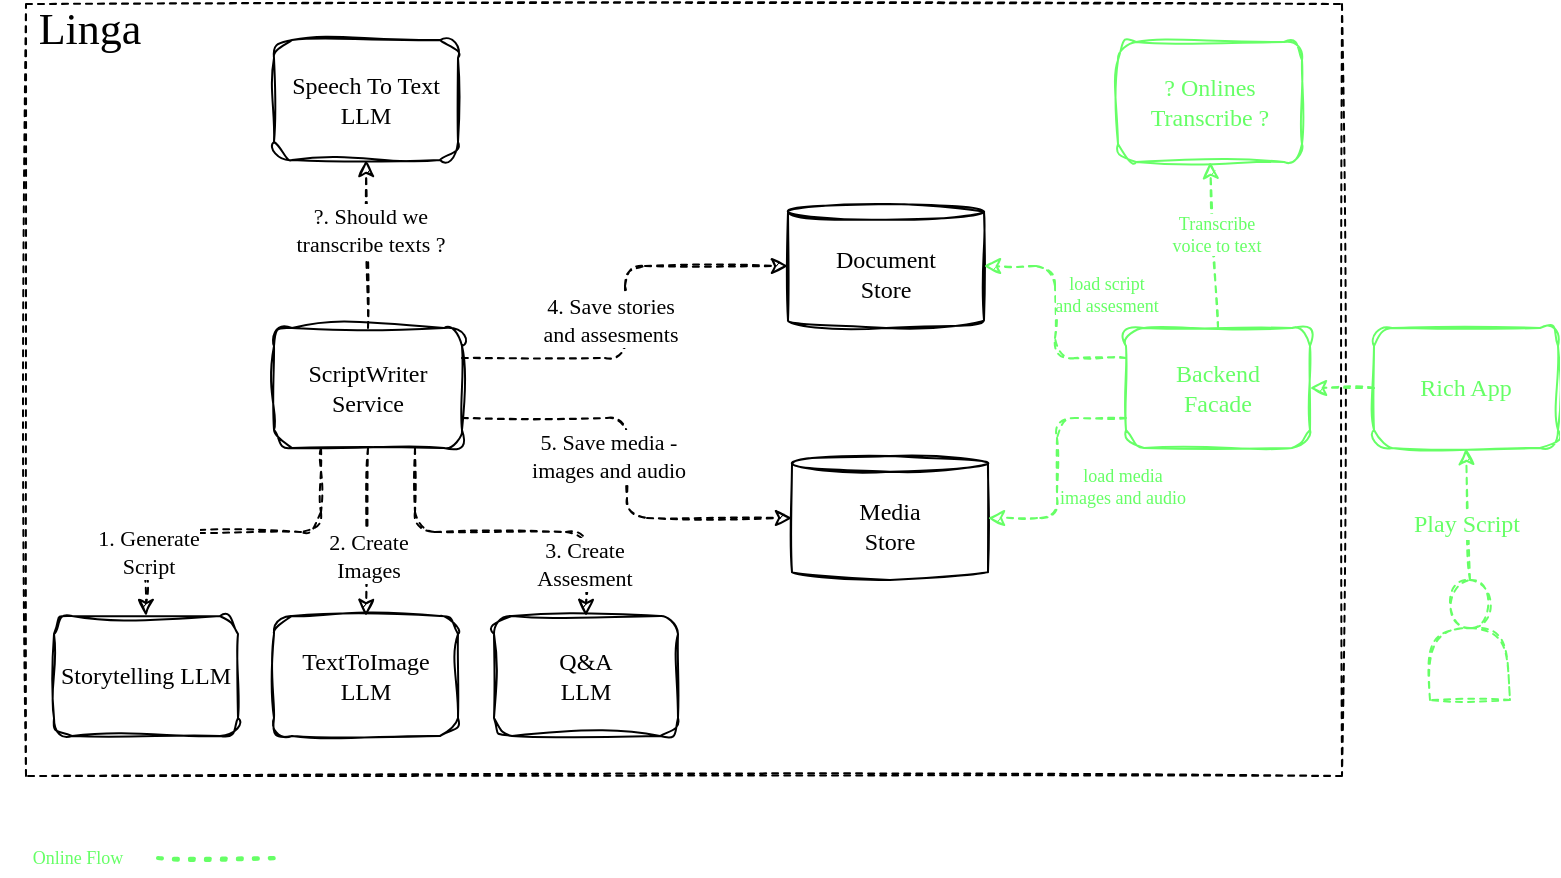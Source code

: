 <mxfile>
    <diagram id="8UqbCgdwGdvPNjnhkF_A" name="Page-1">
        <mxGraphModel dx="617" dy="249" grid="1" gridSize="2" guides="1" tooltips="1" connect="1" arrows="1" fold="1" page="1" pageScale="1" pageWidth="850" pageHeight="1100" math="0" shadow="0">
            <root>
                <mxCell id="0"/>
                <mxCell id="1" parent="0"/>
                <mxCell id="41" value="" style="rounded=0;whiteSpace=wrap;html=1;sketch=1;fontFamily=Comic Sans MS;fillColor=none;dashed=1;" parent="1" vertex="1">
                    <mxGeometry x="16" y="14" width="658" height="386" as="geometry"/>
                </mxCell>
                <mxCell id="2" value="ScriptWriter&lt;br&gt;Service" style="rounded=1;whiteSpace=wrap;html=1;sketch=1;curveFitting=1;jiggle=2;fontFamily=Comic Sans MS;" parent="1" vertex="1">
                    <mxGeometry x="140" y="176" width="94" height="60" as="geometry"/>
                </mxCell>
                <mxCell id="3" value="Storytelling LLM" style="rounded=1;whiteSpace=wrap;html=1;sketch=1;curveFitting=1;jiggle=2;fontFamily=Comic Sans MS;" parent="1" vertex="1">
                    <mxGeometry x="30" y="320" width="92" height="60" as="geometry"/>
                </mxCell>
                <mxCell id="4" value="" style="endArrow=classic;html=1;fontFamily=Comic Sans MS;sketch=1;curveFitting=1;jiggle=2;dashed=1;edgeStyle=orthogonalEdgeStyle;exitX=0.25;exitY=1;exitDx=0;exitDy=0;strokeWidth=1;" parent="1" source="2" target="3" edge="1">
                    <mxGeometry width="50" height="50" relative="1" as="geometry">
                        <mxPoint x="133" y="484" as="sourcePoint"/>
                        <mxPoint x="183" y="434" as="targetPoint"/>
                    </mxGeometry>
                </mxCell>
                <mxCell id="6" value="1. Generate &lt;br&gt;Script" style="edgeLabel;html=1;align=center;verticalAlign=middle;resizable=0;points=[];fontFamily=Comic Sans MS;" parent="4" vertex="1" connectable="0">
                    <mxGeometry x="-0.204" y="1" relative="1" as="geometry">
                        <mxPoint x="-60" y="9" as="offset"/>
                    </mxGeometry>
                </mxCell>
                <mxCell id="7" value="TextToImage LLM" style="rounded=1;whiteSpace=wrap;html=1;sketch=1;curveFitting=1;jiggle=2;fontFamily=Comic Sans MS;" parent="1" vertex="1">
                    <mxGeometry x="140" y="320" width="92" height="60" as="geometry"/>
                </mxCell>
                <mxCell id="8" value="" style="endArrow=classic;html=1;dashed=1;sketch=1;fontFamily=Comic Sans MS;elbow=vertical;exitX=0.5;exitY=1;exitDx=0;exitDy=0;entryX=0.5;entryY=0;entryDx=0;entryDy=0;" parent="1" source="2" target="7" edge="1">
                    <mxGeometry width="50" height="50" relative="1" as="geometry">
                        <mxPoint x="145" y="500" as="sourcePoint"/>
                        <mxPoint x="195" y="450" as="targetPoint"/>
                    </mxGeometry>
                </mxCell>
                <mxCell id="9" value="2. Create &lt;br&gt;Images" style="edgeLabel;html=1;align=center;verticalAlign=middle;resizable=0;points=[];fontFamily=Comic Sans MS;" parent="8" vertex="1" connectable="0">
                    <mxGeometry x="-0.078" relative="1" as="geometry">
                        <mxPoint y="15" as="offset"/>
                    </mxGeometry>
                </mxCell>
                <mxCell id="10" value="Q&amp;amp;A &lt;br&gt;LLM" style="rounded=1;whiteSpace=wrap;html=1;sketch=1;curveFitting=1;jiggle=2;fontFamily=Comic Sans MS;" parent="1" vertex="1">
                    <mxGeometry x="250" y="320" width="92" height="60" as="geometry"/>
                </mxCell>
                <mxCell id="11" value="" style="endArrow=classic;html=1;dashed=1;sketch=1;fontFamily=Comic Sans MS;elbow=vertical;exitX=0.75;exitY=1;exitDx=0;exitDy=0;entryX=0.5;entryY=0;entryDx=0;entryDy=0;edgeStyle=orthogonalEdgeStyle;" parent="1" source="2" target="10" edge="1">
                    <mxGeometry width="50" height="50" relative="1" as="geometry">
                        <mxPoint x="131" y="490" as="sourcePoint"/>
                        <mxPoint x="181" y="440" as="targetPoint"/>
                    </mxGeometry>
                </mxCell>
                <mxCell id="12" value="3. Create &lt;br&gt;Assesment" style="edgeLabel;html=1;align=center;verticalAlign=middle;resizable=0;points=[];fontFamily=Comic Sans MS;" parent="11" vertex="1" connectable="0">
                    <mxGeometry x="0.692" y="-1" relative="1" as="geometry">
                        <mxPoint as="offset"/>
                    </mxGeometry>
                </mxCell>
                <mxCell id="14" value="Document &lt;br&gt;Store" style="shape=cylinder3;whiteSpace=wrap;html=1;boundedLbl=1;backgroundOutline=1;size=3.919;sketch=1;fontFamily=Comic Sans MS;" parent="1" vertex="1">
                    <mxGeometry x="397" y="114" width="98" height="62" as="geometry"/>
                </mxCell>
                <mxCell id="15" value="Media&lt;br&gt;Store" style="shape=cylinder3;whiteSpace=wrap;html=1;boundedLbl=1;backgroundOutline=1;size=3.919;sketch=1;fontFamily=Comic Sans MS;" parent="1" vertex="1">
                    <mxGeometry x="399" y="240" width="98" height="62" as="geometry"/>
                </mxCell>
                <mxCell id="16" value="" style="endArrow=classic;html=1;dashed=1;sketch=1;strokeWidth=1;fontFamily=Comic Sans MS;elbow=vertical;exitX=1;exitY=0.75;exitDx=0;exitDy=0;entryX=0;entryY=0.5;entryDx=0;entryDy=0;entryPerimeter=0;edgeStyle=orthogonalEdgeStyle;" parent="1" source="2" target="15" edge="1">
                    <mxGeometry width="50" height="50" relative="1" as="geometry">
                        <mxPoint x="485" y="508" as="sourcePoint"/>
                        <mxPoint x="535" y="458" as="targetPoint"/>
                    </mxGeometry>
                </mxCell>
                <mxCell id="17" value="" style="endArrow=classic;html=1;dashed=1;sketch=1;strokeWidth=1;fontFamily=Comic Sans MS;elbow=vertical;exitX=1;exitY=0.25;exitDx=0;exitDy=0;entryX=0;entryY=0.5;entryDx=0;entryDy=0;entryPerimeter=0;edgeStyle=orthogonalEdgeStyle;" parent="1" source="2" target="14" edge="1">
                    <mxGeometry width="50" height="50" relative="1" as="geometry">
                        <mxPoint x="491" y="464" as="sourcePoint"/>
                        <mxPoint x="541" y="414" as="targetPoint"/>
                    </mxGeometry>
                </mxCell>
                <mxCell id="18" value="4. Save&amp;nbsp;stories &lt;br&gt;and assesments" style="edgeLabel;html=1;align=center;verticalAlign=middle;resizable=0;points=[];fontFamily=Comic Sans MS;" parent="17" vertex="1" connectable="0">
                    <mxGeometry x="0.572" y="-3" relative="1" as="geometry">
                        <mxPoint x="-45" y="24" as="offset"/>
                    </mxGeometry>
                </mxCell>
                <mxCell id="19" value="5. Save media -&lt;br&gt;images and audio" style="edgeLabel;html=1;align=center;verticalAlign=middle;resizable=0;points=[];fontFamily=Comic Sans MS;" parent="1" vertex="1" connectable="0">
                    <mxGeometry x="307" y="240" as="geometry"/>
                </mxCell>
                <mxCell id="20" value="Speech To Text LLM" style="rounded=1;whiteSpace=wrap;html=1;sketch=1;curveFitting=1;jiggle=2;fontFamily=Comic Sans MS;" parent="1" vertex="1">
                    <mxGeometry x="140" y="32" width="92" height="60" as="geometry"/>
                </mxCell>
                <mxCell id="38" value="" style="endArrow=classic;html=1;dashed=1;sketch=1;strokeWidth=1;fontFamily=Comic Sans MS;elbow=vertical;exitX=0.5;exitY=0;exitDx=0;exitDy=0;entryX=0.5;entryY=1;entryDx=0;entryDy=0;" parent="1" source="2" target="20" edge="1">
                    <mxGeometry width="50" height="50" relative="1" as="geometry">
                        <mxPoint x="184" y="168" as="sourcePoint"/>
                        <mxPoint x="234" y="118" as="targetPoint"/>
                    </mxGeometry>
                </mxCell>
                <mxCell id="39" value="?. Should we &lt;br&gt;transcribe texts ?" style="edgeLabel;html=1;align=center;verticalAlign=middle;resizable=0;points=[];fontFamily=Comic Sans MS;" parent="38" vertex="1" connectable="0">
                    <mxGeometry x="0.172" y="-1" relative="1" as="geometry">
                        <mxPoint as="offset"/>
                    </mxGeometry>
                </mxCell>
                <mxCell id="40" value="Backend &lt;br&gt;Facade" style="rounded=1;whiteSpace=wrap;html=1;sketch=1;curveFitting=1;jiggle=2;fontFamily=Comic Sans MS;strokeColor=#66FF66;fontColor=#66FF66;" parent="1" vertex="1">
                    <mxGeometry x="566" y="176" width="92" height="60" as="geometry"/>
                </mxCell>
                <mxCell id="42" value="Linga" style="text;html=1;strokeColor=none;fillColor=none;align=center;verticalAlign=middle;whiteSpace=wrap;rounded=0;dashed=1;sketch=1;fontFamily=Comic Sans MS;fontSize=22;" parent="1" vertex="1">
                    <mxGeometry x="18" y="12" width="60" height="30" as="geometry"/>
                </mxCell>
                <mxCell id="44" value="" style="endArrow=classic;html=1;dashed=1;sketch=1;strokeWidth=1;fontFamily=Comic Sans MS;fontSize=22;elbow=vertical;exitX=0;exitY=0.25;exitDx=0;exitDy=0;entryX=1;entryY=0.5;entryDx=0;entryDy=0;entryPerimeter=0;edgeStyle=orthogonalEdgeStyle;strokeColor=#66FF66;" parent="1" source="40" target="14" edge="1">
                    <mxGeometry width="50" height="50" relative="1" as="geometry">
                        <mxPoint x="384" y="504" as="sourcePoint"/>
                        <mxPoint x="434" y="454" as="targetPoint"/>
                    </mxGeometry>
                </mxCell>
                <mxCell id="67" value="load script &lt;br&gt;and assesment" style="edgeLabel;html=1;align=center;verticalAlign=middle;resizable=0;points=[];fontSize=9;fontFamily=Comic Sans MS;fontColor=#66FF66;" parent="44" vertex="1" connectable="0">
                    <mxGeometry x="0.081" relative="1" as="geometry">
                        <mxPoint x="25" y="-5" as="offset"/>
                    </mxGeometry>
                </mxCell>
                <mxCell id="45" value="" style="endArrow=classic;html=1;dashed=1;sketch=1;strokeWidth=1;fontFamily=Comic Sans MS;fontSize=22;elbow=vertical;exitX=0;exitY=0.75;exitDx=0;exitDy=0;entryX=1;entryY=0.5;entryDx=0;entryDy=0;entryPerimeter=0;edgeStyle=orthogonalEdgeStyle;strokeColor=#66FF66;" parent="1" source="40" target="15" edge="1">
                    <mxGeometry width="50" height="50" relative="1" as="geometry">
                        <mxPoint x="444" y="500" as="sourcePoint"/>
                        <mxPoint x="494" y="450" as="targetPoint"/>
                    </mxGeometry>
                </mxCell>
                <mxCell id="46" value="Rich App" style="rounded=1;whiteSpace=wrap;html=1;sketch=1;curveFitting=1;jiggle=2;fontFamily=Comic Sans MS;strokeColor=#66FF66;fontColor=#66FF66;" parent="1" vertex="1">
                    <mxGeometry x="690" y="176" width="92" height="60" as="geometry"/>
                </mxCell>
                <mxCell id="47" value="" style="endArrow=classic;html=1;dashed=1;sketch=1;strokeWidth=1;fontFamily=Comic Sans MS;fontSize=22;elbow=vertical;exitX=0;exitY=0.5;exitDx=0;exitDy=0;entryX=1;entryY=0.5;entryDx=0;entryDy=0;strokeColor=#66FF66;" parent="1" source="46" target="40" edge="1">
                    <mxGeometry width="50" height="50" relative="1" as="geometry">
                        <mxPoint x="760" y="412" as="sourcePoint"/>
                        <mxPoint x="810" y="362" as="targetPoint"/>
                    </mxGeometry>
                </mxCell>
                <mxCell id="50" value="" style="shape=actor;whiteSpace=wrap;html=1;dashed=1;sketch=1;strokeWidth=1;fontFamily=Comic Sans MS;fontSize=22;strokeColor=#66FF66;" parent="1" vertex="1">
                    <mxGeometry x="718" y="302" width="40" height="60" as="geometry"/>
                </mxCell>
                <mxCell id="51" value="" style="endArrow=classic;html=1;dashed=1;sketch=1;strokeWidth=1;fontFamily=Comic Sans MS;fontSize=22;elbow=vertical;exitX=0.5;exitY=0;exitDx=0;exitDy=0;entryX=0.5;entryY=1;entryDx=0;entryDy=0;strokeColor=#66FF66;" parent="1" source="50" target="46" edge="1">
                    <mxGeometry width="50" height="50" relative="1" as="geometry">
                        <mxPoint x="802" y="442" as="sourcePoint"/>
                        <mxPoint x="852" y="392" as="targetPoint"/>
                    </mxGeometry>
                </mxCell>
                <mxCell id="52" value="Play Script" style="edgeLabel;html=1;align=center;verticalAlign=middle;resizable=0;points=[];fontSize=12;fontFamily=Comic Sans MS;fontColor=#66FF66;" parent="51" vertex="1" connectable="0">
                    <mxGeometry x="-0.131" y="1" relative="1" as="geometry">
                        <mxPoint as="offset"/>
                    </mxGeometry>
                </mxCell>
                <mxCell id="54" value="? Onlines Transcribe ?" style="rounded=1;whiteSpace=wrap;html=1;sketch=1;curveFitting=1;jiggle=2;fontFamily=Comic Sans MS;strokeColor=#66FF66;fontColor=#66FF66;" parent="1" vertex="1">
                    <mxGeometry x="562" y="33" width="92" height="60" as="geometry"/>
                </mxCell>
                <mxCell id="55" value="" style="endArrow=classic;html=1;dashed=1;sketch=1;strokeColor=#66FF66;strokeWidth=1;fontFamily=Comic Sans MS;fontSize=12;fontColor=#66FF66;elbow=vertical;exitX=0.5;exitY=0;exitDx=0;exitDy=0;entryX=0.5;entryY=1;entryDx=0;entryDy=0;" parent="1" source="40" target="54" edge="1">
                    <mxGeometry width="50" height="50" relative="1" as="geometry">
                        <mxPoint x="704" y="454" as="sourcePoint"/>
                        <mxPoint x="754" y="404" as="targetPoint"/>
                    </mxGeometry>
                </mxCell>
                <mxCell id="66" value="Transcribe&lt;br&gt;voice to text" style="edgeLabel;html=1;align=center;verticalAlign=middle;resizable=0;points=[];fontSize=9;fontFamily=Comic Sans MS;fontColor=#66FF66;" parent="55" vertex="1" connectable="0">
                    <mxGeometry x="0.144" y="-1" relative="1" as="geometry">
                        <mxPoint as="offset"/>
                    </mxGeometry>
                </mxCell>
                <mxCell id="61" value="Offline Flow" style="text;html=1;strokeColor=none;fillColor=none;align=center;verticalAlign=middle;whiteSpace=wrap;rounded=0;dashed=1;sketch=1;strokeWidth=0;fontFamily=Comic Sans MS;fontSize=9;fontColor=#FFFFFF;" parent="1" vertex="1">
                    <mxGeometry x="5" y="408" width="78" height="30" as="geometry"/>
                </mxCell>
                <mxCell id="62" value="Online Flow" style="text;html=1;strokeColor=none;fillColor=none;align=center;verticalAlign=middle;whiteSpace=wrap;rounded=0;dashed=1;sketch=1;strokeWidth=0;fontFamily=Comic Sans MS;fontSize=9;fontColor=#66FF66;" parent="1" vertex="1">
                    <mxGeometry x="3" y="432" width="78" height="18" as="geometry"/>
                </mxCell>
                <mxCell id="63" value="" style="endArrow=none;dashed=1;html=1;dashPattern=1 3;strokeWidth=2;sketch=1;strokeColor=#FFFFFF;fontFamily=Comic Sans MS;fontSize=12;fontColor=#FFFFFF;elbow=vertical;exitX=1;exitY=0.5;exitDx=0;exitDy=0;" parent="1" source="61" edge="1">
                    <mxGeometry width="50" height="50" relative="1" as="geometry">
                        <mxPoint x="112" y="440" as="sourcePoint"/>
                        <mxPoint x="144" y="423" as="targetPoint"/>
                    </mxGeometry>
                </mxCell>
                <mxCell id="64" value="" style="endArrow=none;dashed=1;html=1;dashPattern=1 3;strokeWidth=2;sketch=1;strokeColor=#66FF66;fontFamily=Comic Sans MS;fontSize=12;fontColor=#66FF66;elbow=vertical;" parent="1" edge="1">
                    <mxGeometry width="50" height="50" relative="1" as="geometry">
                        <mxPoint x="82" y="441" as="sourcePoint"/>
                        <mxPoint x="144" y="441" as="targetPoint"/>
                    </mxGeometry>
                </mxCell>
                <mxCell id="68" value="load media&lt;br&gt;images and audio" style="edgeLabel;html=1;align=center;verticalAlign=middle;resizable=0;points=[];fontSize=9;fontFamily=Comic Sans MS;fontColor=#66FF66;" parent="1" vertex="1" connectable="0">
                    <mxGeometry x="560.5" y="146" as="geometry">
                        <mxPoint x="3" y="109" as="offset"/>
                    </mxGeometry>
                </mxCell>
            </root>
        </mxGraphModel>
    </diagram>
</mxfile>